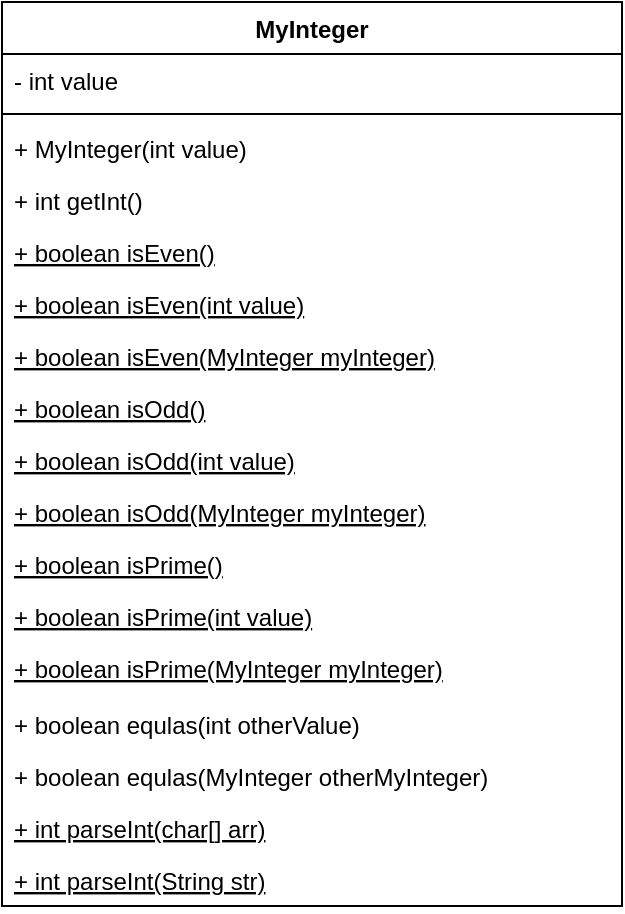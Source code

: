 <mxfile version="12.2.2" type="device" pages="1"><diagram id="tzUzRmwFMDfwiwC_VCBr" name="Page-1"><mxGraphModel dx="432" dy="793" grid="1" gridSize="10" guides="1" tooltips="1" connect="1" arrows="1" fold="1" page="1" pageScale="1" pageWidth="827" pageHeight="1169" math="0" shadow="0"><root><mxCell id="0"/><mxCell id="1" parent="0"/><mxCell id="5FAzKa1naY4TMoS6Lw__-1" value="MyInteger" style="swimlane;fontStyle=1;align=center;verticalAlign=top;childLayout=stackLayout;horizontal=1;startSize=26;horizontalStack=0;resizeParent=1;resizeParentMax=0;resizeLast=0;collapsible=1;marginBottom=0;" parent="1" vertex="1"><mxGeometry x="20" y="20" width="310" height="452" as="geometry"/></mxCell><mxCell id="5FAzKa1naY4TMoS6Lw__-2" value="- int value" style="text;strokeColor=none;fillColor=none;align=left;verticalAlign=top;spacingLeft=4;spacingRight=4;overflow=hidden;rotatable=0;points=[[0,0.5],[1,0.5]];portConstraint=eastwest;" parent="5FAzKa1naY4TMoS6Lw__-1" vertex="1"><mxGeometry y="26" width="310" height="26" as="geometry"/></mxCell><mxCell id="5FAzKa1naY4TMoS6Lw__-3" value="" style="line;strokeWidth=1;fillColor=none;align=left;verticalAlign=middle;spacingTop=-1;spacingLeft=3;spacingRight=3;rotatable=0;labelPosition=right;points=[];portConstraint=eastwest;" parent="5FAzKa1naY4TMoS6Lw__-1" vertex="1"><mxGeometry y="52" width="310" height="8" as="geometry"/></mxCell><mxCell id="5FAzKa1naY4TMoS6Lw__-4" value="+ MyInteger(int value)" style="text;strokeColor=none;fillColor=none;align=left;verticalAlign=top;spacingLeft=4;spacingRight=4;overflow=hidden;rotatable=0;points=[[0,0.5],[1,0.5]];portConstraint=eastwest;" parent="5FAzKa1naY4TMoS6Lw__-1" vertex="1"><mxGeometry y="60" width="310" height="26" as="geometry"/></mxCell><mxCell id="5FAzKa1naY4TMoS6Lw__-9" value="+ int getInt()" style="text;strokeColor=none;fillColor=none;align=left;verticalAlign=top;spacingLeft=4;spacingRight=4;overflow=hidden;rotatable=0;points=[[0,0.5],[1,0.5]];portConstraint=eastwest;" parent="5FAzKa1naY4TMoS6Lw__-1" vertex="1"><mxGeometry y="86" width="310" height="26" as="geometry"/></mxCell><mxCell id="5FAzKa1naY4TMoS6Lw__-10" value="+ boolean isEven()" style="text;strokeColor=none;fillColor=none;align=left;verticalAlign=top;spacingLeft=4;spacingRight=4;overflow=hidden;rotatable=0;points=[[0,0.5],[1,0.5]];portConstraint=eastwest;fontStyle=4" parent="5FAzKa1naY4TMoS6Lw__-1" vertex="1"><mxGeometry y="112" width="310" height="26" as="geometry"/></mxCell><mxCell id="Ko6oslRLODDGhtf4S5Xt-1" value="+ boolean isEven(int value)" style="text;strokeColor=none;fillColor=none;align=left;verticalAlign=top;spacingLeft=4;spacingRight=4;overflow=hidden;rotatable=0;points=[[0,0.5],[1,0.5]];portConstraint=eastwest;fontStyle=4" vertex="1" parent="5FAzKa1naY4TMoS6Lw__-1"><mxGeometry y="138" width="310" height="26" as="geometry"/></mxCell><mxCell id="5FAzKa1naY4TMoS6Lw__-15" value="+ boolean isEven(MyInteger myInteger)" style="text;strokeColor=none;fillColor=none;align=left;verticalAlign=top;spacingLeft=4;spacingRight=4;overflow=hidden;rotatable=0;points=[[0,0.5],[1,0.5]];portConstraint=eastwest;fontStyle=4" parent="5FAzKa1naY4TMoS6Lw__-1" vertex="1"><mxGeometry y="164" width="310" height="26" as="geometry"/></mxCell><mxCell id="5FAzKa1naY4TMoS6Lw__-11" value="+ boolean isOdd()" style="text;strokeColor=none;fillColor=none;align=left;verticalAlign=top;spacingLeft=4;spacingRight=4;overflow=hidden;rotatable=0;points=[[0,0.5],[1,0.5]];portConstraint=eastwest;fontStyle=4" parent="5FAzKa1naY4TMoS6Lw__-1" vertex="1"><mxGeometry y="190" width="310" height="26" as="geometry"/></mxCell><mxCell id="Ko6oslRLODDGhtf4S5Xt-2" value="+ boolean isOdd(int value)" style="text;strokeColor=none;fillColor=none;align=left;verticalAlign=top;spacingLeft=4;spacingRight=4;overflow=hidden;rotatable=0;points=[[0,0.5],[1,0.5]];portConstraint=eastwest;fontStyle=4" vertex="1" parent="5FAzKa1naY4TMoS6Lw__-1"><mxGeometry y="216" width="310" height="26" as="geometry"/></mxCell><mxCell id="5FAzKa1naY4TMoS6Lw__-16" value="+ boolean isOdd(MyInteger myInteger)" style="text;strokeColor=none;fillColor=none;align=left;verticalAlign=top;spacingLeft=4;spacingRight=4;overflow=hidden;rotatable=0;points=[[0,0.5],[1,0.5]];portConstraint=eastwest;fontStyle=4" parent="5FAzKa1naY4TMoS6Lw__-1" vertex="1"><mxGeometry y="242" width="310" height="26" as="geometry"/></mxCell><mxCell id="Ko6oslRLODDGhtf4S5Xt-3" value="+ boolean isPrime()" style="text;strokeColor=none;fillColor=none;align=left;verticalAlign=top;spacingLeft=4;spacingRight=4;overflow=hidden;rotatable=0;points=[[0,0.5],[1,0.5]];portConstraint=eastwest;fontStyle=4" vertex="1" parent="5FAzKa1naY4TMoS6Lw__-1"><mxGeometry y="268" width="310" height="26" as="geometry"/></mxCell><mxCell id="5FAzKa1naY4TMoS6Lw__-14" value="+ boolean isPrime(int value)" style="text;strokeColor=none;fillColor=none;align=left;verticalAlign=top;spacingLeft=4;spacingRight=4;overflow=hidden;rotatable=0;points=[[0,0.5],[1,0.5]];portConstraint=eastwest;fontStyle=4" parent="5FAzKa1naY4TMoS6Lw__-1" vertex="1"><mxGeometry y="294" width="310" height="26" as="geometry"/></mxCell><mxCell id="5FAzKa1naY4TMoS6Lw__-17" value="+ boolean isPrime(MyInteger myInteger)" style="text;strokeColor=none;fillColor=none;align=left;verticalAlign=top;spacingLeft=4;spacingRight=4;overflow=hidden;rotatable=0;points=[[0,0.5],[1,0.5]];portConstraint=eastwest;fontStyle=4" parent="5FAzKa1naY4TMoS6Lw__-1" vertex="1"><mxGeometry y="320" width="310" height="28" as="geometry"/></mxCell><mxCell id="5FAzKa1naY4TMoS6Lw__-20" value="+ boolean equlas(int otherValue)" style="text;strokeColor=none;fillColor=none;align=left;verticalAlign=top;spacingLeft=4;spacingRight=4;overflow=hidden;rotatable=0;points=[[0,0.5],[1,0.5]];portConstraint=eastwest;" parent="5FAzKa1naY4TMoS6Lw__-1" vertex="1"><mxGeometry y="348" width="310" height="26" as="geometry"/></mxCell><mxCell id="5FAzKa1naY4TMoS6Lw__-21" value="+ boolean equlas(MyInteger otherMyInteger)" style="text;strokeColor=none;fillColor=none;align=left;verticalAlign=top;spacingLeft=4;spacingRight=4;overflow=hidden;rotatable=0;points=[[0,0.5],[1,0.5]];portConstraint=eastwest;" parent="5FAzKa1naY4TMoS6Lw__-1" vertex="1"><mxGeometry y="374" width="310" height="26" as="geometry"/></mxCell><mxCell id="5FAzKa1naY4TMoS6Lw__-22" value="+ int parseInt(char[] arr)" style="text;strokeColor=none;fillColor=none;align=left;verticalAlign=top;spacingLeft=4;spacingRight=4;overflow=hidden;rotatable=0;points=[[0,0.5],[1,0.5]];portConstraint=eastwest;fontStyle=4" parent="5FAzKa1naY4TMoS6Lw__-1" vertex="1"><mxGeometry y="400" width="310" height="26" as="geometry"/></mxCell><mxCell id="5FAzKa1naY4TMoS6Lw__-23" value="+ int parseInt(String str)" style="text;strokeColor=none;fillColor=none;align=left;verticalAlign=top;spacingLeft=4;spacingRight=4;overflow=hidden;rotatable=0;points=[[0,0.5],[1,0.5]];portConstraint=eastwest;fontStyle=4" parent="5FAzKa1naY4TMoS6Lw__-1" vertex="1"><mxGeometry y="426" width="310" height="26" as="geometry"/></mxCell></root></mxGraphModel></diagram></mxfile>
